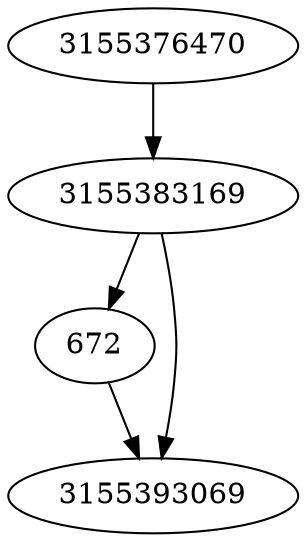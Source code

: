 strict digraph  {
672;
3155383169;
3155393069;
3155376470;
672 -> 3155393069;
3155383169 -> 3155393069;
3155383169 -> 672;
3155376470 -> 3155383169;
}
